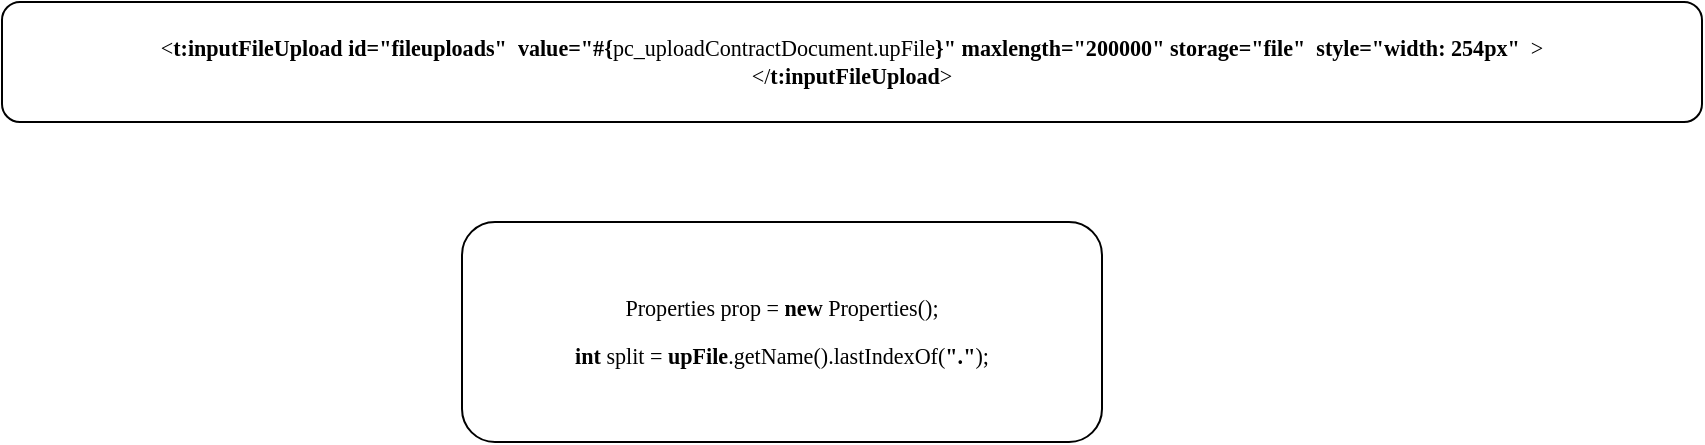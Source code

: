 <mxfile version="12.9.13" type="github">
  <diagram id="C5RBs43oDa-KdzZeNtuy" name="Page-1">
    <mxGraphModel dx="1022" dy="469" grid="1" gridSize="10" guides="1" tooltips="1" connect="1" arrows="1" fold="1" page="1" pageScale="1" pageWidth="827" pageHeight="1169" math="0" shadow="0">
      <root>
        <mxCell id="WIyWlLk6GJQsqaUBKTNV-0" />
        <mxCell id="WIyWlLk6GJQsqaUBKTNV-1" parent="WIyWlLk6GJQsqaUBKTNV-0" />
        <mxCell id="_m6u7uZzvF7BZzCFALR9-0" value="&lt;pre style=&quot;font-family: &amp;#34;consolas&amp;#34; ; font-size: 8.3pt&quot;&gt;Properties prop = &lt;span style=&quot;font-weight: bold&quot;&gt;new &lt;/span&gt;Properties();&lt;/pre&gt;&lt;pre style=&quot;font-family: &amp;#34;consolas&amp;#34; ; font-size: 8.3pt&quot;&gt;&lt;pre style=&quot;font-family: &amp;#34;consolas&amp;#34; ; font-size: 8.3pt&quot;&gt;&lt;span style=&quot;font-weight: bold&quot;&gt;int &lt;/span&gt;split = &lt;span style=&quot;font-weight: bold&quot;&gt;upFile&lt;/span&gt;.getName().lastIndexOf(&lt;span style=&quot;font-weight: bold&quot;&gt;&quot;.&quot;&lt;/span&gt;);&lt;/pre&gt;&lt;/pre&gt;" style="rounded=1;whiteSpace=wrap;html=1;" vertex="1" parent="WIyWlLk6GJQsqaUBKTNV-1">
          <mxGeometry x="320" y="110" width="320" height="110" as="geometry" />
        </mxCell>
        <mxCell id="_m6u7uZzvF7BZzCFALR9-1" value="&lt;pre style=&quot;font-family: &amp;#34;consolas&amp;#34; ; font-size: 8.3pt&quot;&gt;&lt;span&gt;&amp;lt;&lt;/span&gt;&lt;span style=&quot;font-weight: bold&quot;&gt;t&lt;/span&gt;&lt;span style=&quot;font-weight: bold&quot;&gt;:inputFileUpload &lt;/span&gt;&lt;span style=&quot;font-weight: bold&quot;&gt;id&lt;/span&gt;&lt;span style=&quot;font-weight: bold&quot;&gt;=&quot;fileuploads&quot;  &lt;/span&gt;&lt;span style=&quot;font-weight: bold&quot;&gt;value&lt;/span&gt;&lt;span style=&quot;font-weight: bold&quot;&gt;=&quot;&lt;/span&gt;&lt;span style=&quot;font-weight: bold&quot;&gt;#{&lt;/span&gt;&lt;span&gt;pc_uploadContractDocument.upFile&lt;/span&gt;&lt;span style=&quot;font-weight: bold&quot;&gt;}&lt;/span&gt;&lt;span style=&quot;font-weight: bold&quot;&gt;&quot; &lt;/span&gt;&lt;span style=&quot;font-weight: bold&quot;&gt;maxlength&lt;/span&gt;&lt;span style=&quot;font-weight: bold&quot;&gt;=&quot;200000&quot; &lt;/span&gt;&lt;span style=&quot;font-weight: bold&quot;&gt;storage&lt;/span&gt;&lt;span style=&quot;font-weight: bold&quot;&gt;=&quot;file&quot;  &lt;/span&gt;&lt;span style=&quot;font-weight: bold&quot;&gt;style&lt;/span&gt;&lt;span style=&quot;font-weight: bold&quot;&gt;=&quot;width: 254px&quot;  &lt;/span&gt;&lt;span&gt;&amp;gt;&lt;/span&gt;&lt;br&gt;&lt;span&gt;&amp;lt;/&lt;/span&gt;&lt;span style=&quot;font-weight: bold&quot;&gt;t&lt;/span&gt;&lt;span style=&quot;font-weight: bold&quot;&gt;:inputFileUpload&lt;/span&gt;&lt;span&gt;&amp;gt;&lt;/span&gt;&lt;/pre&gt;" style="rounded=1;whiteSpace=wrap;html=1;" vertex="1" parent="WIyWlLk6GJQsqaUBKTNV-1">
          <mxGeometry x="90" width="850" height="60" as="geometry" />
        </mxCell>
      </root>
    </mxGraphModel>
  </diagram>
</mxfile>
